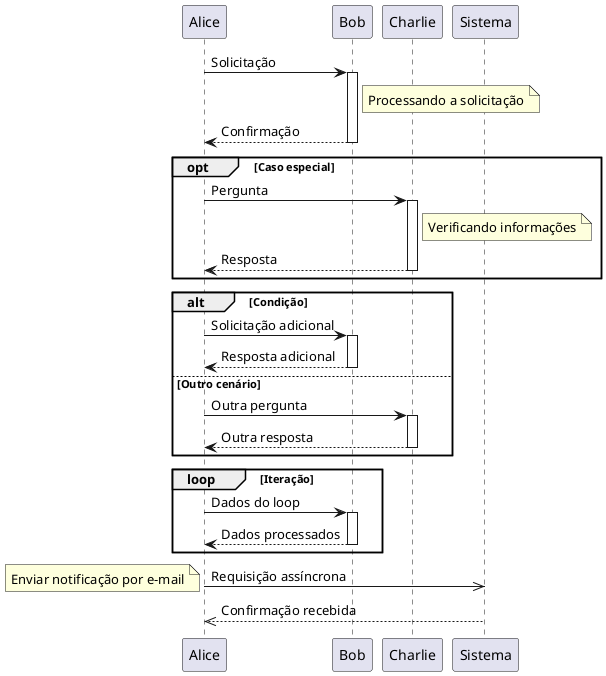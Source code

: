 @startuml
Alice -> Bob: Solicitação
activate Bob
note right of Bob: Processando a solicitação
Bob --> Alice: Confirmação
deactivate Bob

opt Caso especial
    Alice -> Charlie: Pergunta
    activate Charlie
    note right of Charlie: Verificando informações
    Charlie --> Alice: Resposta
    deactivate Charlie
end

alt Condição
    Alice -> Bob: Solicitação adicional
    activate Bob
    Bob --> Alice: Resposta adicional
    deactivate Bob
else Outro cenário
    Alice -> Charlie: Outra pergunta
    activate Charlie
    Charlie --> Alice: Outra resposta
    deactivate Charlie
end

loop Iteração
    Alice -> Bob: Dados do loop
    activate Bob
    Bob --> Alice: Dados processados
    deactivate Bob
end

Alice ->> Sistema: Requisição assíncrona
note left: Enviar notificação por e-mail
Sistema -->> Alice: Confirmação recebida
@enduml

